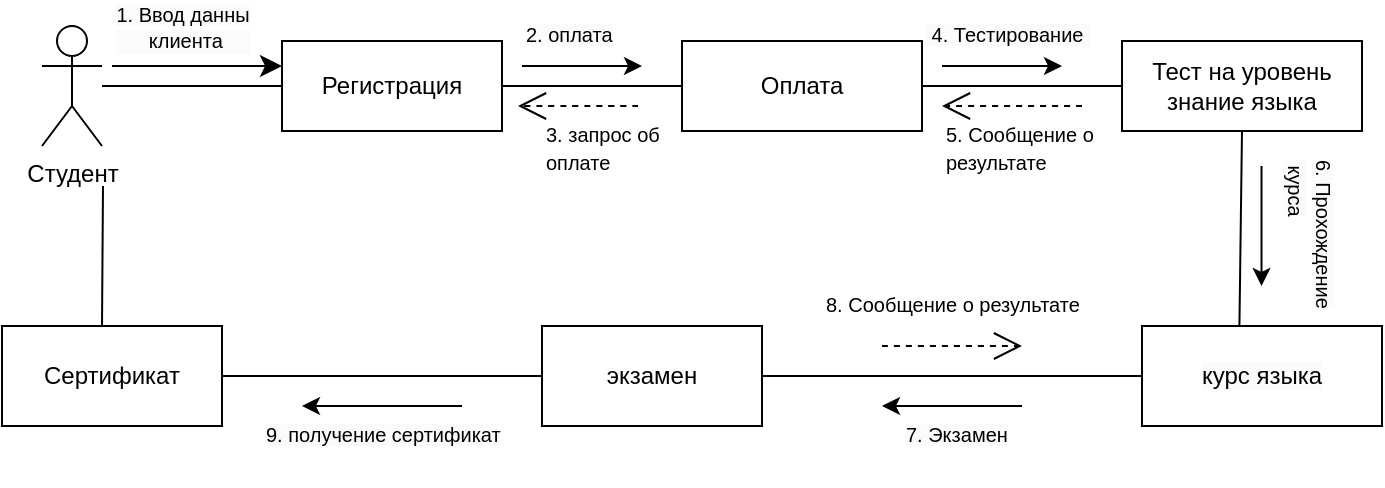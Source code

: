 <mxfile version="24.3.1" type="github">
  <diagram name="Page-1" id="PJl3lgmpc5ZyzjWu6n-7">
    <mxGraphModel dx="581" dy="336" grid="1" gridSize="10" guides="1" tooltips="1" connect="1" arrows="1" fold="1" page="1" pageScale="1" pageWidth="827" pageHeight="1169" math="0" shadow="0">
      <root>
        <mxCell id="0" />
        <mxCell id="1" parent="0" />
        <mxCell id="sNdsVeNTIzBjEgen2DAB-1" value="Студент" style="shape=umlActor;verticalLabelPosition=bottom;verticalAlign=top;html=1;outlineConnect=0;" vertex="1" parent="1">
          <mxGeometry x="100" y="210" width="30" height="60" as="geometry" />
        </mxCell>
        <mxCell id="sNdsVeNTIzBjEgen2DAB-2" value="Регистрация" style="rounded=0;whiteSpace=wrap;html=1;" vertex="1" parent="1">
          <mxGeometry x="220" y="217.5" width="110" height="45" as="geometry" />
        </mxCell>
        <mxCell id="sNdsVeNTIzBjEgen2DAB-3" value="Оплата" style="rounded=0;whiteSpace=wrap;html=1;" vertex="1" parent="1">
          <mxGeometry x="420" y="217.5" width="120" height="45" as="geometry" />
        </mxCell>
        <mxCell id="sNdsVeNTIzBjEgen2DAB-4" value="Тест на уровень знание языка" style="rounded=0;whiteSpace=wrap;html=1;" vertex="1" parent="1">
          <mxGeometry x="640" y="217.5" width="120" height="45" as="geometry" />
        </mxCell>
        <mxCell id="sNdsVeNTIzBjEgen2DAB-5" value="экзамен" style="rounded=0;whiteSpace=wrap;html=1;" vertex="1" parent="1">
          <mxGeometry x="350" y="360" width="110" height="50" as="geometry" />
        </mxCell>
        <mxCell id="sNdsVeNTIzBjEgen2DAB-6" value="&lt;span style=&quot;color: rgb(0, 0, 0); font-family: Helvetica; font-size: 12px; font-style: normal; font-variant-ligatures: normal; font-variant-caps: normal; font-weight: 400; letter-spacing: normal; orphans: 2; text-align: center; text-indent: 0px; text-transform: none; widows: 2; word-spacing: 0px; -webkit-text-stroke-width: 0px; white-space: normal; background-color: rgb(251, 251, 251); text-decoration-thickness: initial; text-decoration-style: initial; text-decoration-color: initial; display: inline !important; float: none;&quot;&gt;курс языка&lt;/span&gt;" style="rounded=0;whiteSpace=wrap;html=1;" vertex="1" parent="1">
          <mxGeometry x="650" y="360" width="120" height="50" as="geometry" />
        </mxCell>
        <mxCell id="sNdsVeNTIzBjEgen2DAB-7" value="Сертификат" style="rounded=0;whiteSpace=wrap;html=1;" vertex="1" parent="1">
          <mxGeometry x="80" y="360" width="110" height="50" as="geometry" />
        </mxCell>
        <mxCell id="sNdsVeNTIzBjEgen2DAB-11" value="" style="endArrow=none;html=1;rounded=0;entryX=0;entryY=0.5;entryDx=0;entryDy=0;" edge="1" parent="1" source="sNdsVeNTIzBjEgen2DAB-1" target="sNdsVeNTIzBjEgen2DAB-2">
          <mxGeometry width="50" height="50" relative="1" as="geometry">
            <mxPoint x="130" y="360" as="sourcePoint" />
            <mxPoint x="180" y="310" as="targetPoint" />
          </mxGeometry>
        </mxCell>
        <mxCell id="sNdsVeNTIzBjEgen2DAB-12" value="" style="endArrow=none;html=1;rounded=0;entryX=0;entryY=0.5;entryDx=0;entryDy=0;exitX=1;exitY=0.5;exitDx=0;exitDy=0;" edge="1" parent="1" source="sNdsVeNTIzBjEgen2DAB-2" target="sNdsVeNTIzBjEgen2DAB-3">
          <mxGeometry width="50" height="50" relative="1" as="geometry">
            <mxPoint x="290" y="340" as="sourcePoint" />
            <mxPoint x="340" y="290" as="targetPoint" />
          </mxGeometry>
        </mxCell>
        <mxCell id="sNdsVeNTIzBjEgen2DAB-13" value="" style="endArrow=none;html=1;rounded=0;entryX=0;entryY=0.5;entryDx=0;entryDy=0;exitX=1;exitY=0.5;exitDx=0;exitDy=0;" edge="1" parent="1" source="sNdsVeNTIzBjEgen2DAB-3" target="sNdsVeNTIzBjEgen2DAB-4">
          <mxGeometry width="50" height="50" relative="1" as="geometry">
            <mxPoint x="460" y="330" as="sourcePoint" />
            <mxPoint x="510" y="280" as="targetPoint" />
          </mxGeometry>
        </mxCell>
        <mxCell id="sNdsVeNTIzBjEgen2DAB-14" value="" style="endArrow=none;html=1;rounded=0;entryX=0.5;entryY=1;entryDx=0;entryDy=0;exitX=0.406;exitY=-0.007;exitDx=0;exitDy=0;exitPerimeter=0;" edge="1" parent="1" source="sNdsVeNTIzBjEgen2DAB-6" target="sNdsVeNTIzBjEgen2DAB-4">
          <mxGeometry width="50" height="50" relative="1" as="geometry">
            <mxPoint x="590" y="330" as="sourcePoint" />
            <mxPoint x="640" y="280" as="targetPoint" />
          </mxGeometry>
        </mxCell>
        <mxCell id="sNdsVeNTIzBjEgen2DAB-15" value="" style="endArrow=none;html=1;rounded=0;entryX=0;entryY=0.5;entryDx=0;entryDy=0;exitX=1;exitY=0.5;exitDx=0;exitDy=0;" edge="1" parent="1" source="sNdsVeNTIzBjEgen2DAB-5" target="sNdsVeNTIzBjEgen2DAB-6">
          <mxGeometry width="50" height="50" relative="1" as="geometry">
            <mxPoint x="460" y="480" as="sourcePoint" />
            <mxPoint x="510" y="430" as="targetPoint" />
          </mxGeometry>
        </mxCell>
        <mxCell id="sNdsVeNTIzBjEgen2DAB-16" value="" style="endArrow=none;html=1;rounded=0;entryX=0;entryY=0.5;entryDx=0;entryDy=0;exitX=1;exitY=0.5;exitDx=0;exitDy=0;" edge="1" parent="1" source="sNdsVeNTIzBjEgen2DAB-7" target="sNdsVeNTIzBjEgen2DAB-5">
          <mxGeometry width="50" height="50" relative="1" as="geometry">
            <mxPoint x="330" y="500" as="sourcePoint" />
            <mxPoint x="380" y="450" as="targetPoint" />
          </mxGeometry>
        </mxCell>
        <mxCell id="sNdsVeNTIzBjEgen2DAB-17" value="" style="endArrow=none;html=1;rounded=0;exitX=0.25;exitY=0;exitDx=0;exitDy=0;" edge="1" parent="1">
          <mxGeometry width="50" height="50" relative="1" as="geometry">
            <mxPoint x="130" y="360" as="sourcePoint" />
            <mxPoint x="130.5" y="290" as="targetPoint" />
          </mxGeometry>
        </mxCell>
        <mxCell id="sNdsVeNTIzBjEgen2DAB-18" value="&lt;font style=&quot;background-color: rgb(251, 251, 251); font-size: 10px;&quot;&gt;1. Ввод данны&lt;/font&gt;&lt;div style=&quot;background-color: rgb(251, 251, 251); font-size: 10px;&quot;&gt;&amp;nbsp;клиента&lt;/div&gt;" style="endArrow=classic;html=1;rounded=0;fontSize=12;startSize=8;endSize=8;curved=1;" edge="1" parent="1">
          <mxGeometry x="-0.176" y="20" width="50" height="50" relative="1" as="geometry">
            <mxPoint x="135" y="230" as="sourcePoint" />
            <mxPoint x="220" y="230" as="targetPoint" />
            <mxPoint as="offset" />
          </mxGeometry>
        </mxCell>
        <mxCell id="sNdsVeNTIzBjEgen2DAB-19" value="&lt;span style=&quot;color: rgb(0, 0, 0); font-family: Helvetica; font-size: 10px; font-style: normal; font-variant-ligatures: normal; font-variant-caps: normal; font-weight: 400; letter-spacing: normal; orphans: 2; text-align: center; text-indent: 0px; text-transform: none; widows: 2; word-spacing: 0px; -webkit-text-stroke-width: 0px; white-space: nowrap; background-color: rgb(251, 251, 251); text-decoration-thickness: initial; text-decoration-style: initial; text-decoration-color: initial; display: inline !important; float: none;&quot;&gt;2. оплата&lt;/span&gt;" style="text;whiteSpace=wrap;html=1;" vertex="1" parent="1">
          <mxGeometry x="340" y="200" width="56" height="20" as="geometry" />
        </mxCell>
        <mxCell id="sNdsVeNTIzBjEgen2DAB-20" value="" style="endArrow=classic;html=1;rounded=0;" edge="1" parent="1">
          <mxGeometry width="50" height="50" relative="1" as="geometry">
            <mxPoint x="340" y="230" as="sourcePoint" />
            <mxPoint x="400" y="230" as="targetPoint" />
          </mxGeometry>
        </mxCell>
        <mxCell id="sNdsVeNTIzBjEgen2DAB-21" value="" style="endArrow=classic;html=1;rounded=0;" edge="1" parent="1">
          <mxGeometry width="50" height="50" relative="1" as="geometry">
            <mxPoint x="550" y="230" as="sourcePoint" />
            <mxPoint x="610" y="230" as="targetPoint" />
          </mxGeometry>
        </mxCell>
        <mxCell id="sNdsVeNTIzBjEgen2DAB-22" value="" style="endArrow=classic;html=1;rounded=0;" edge="1" parent="1">
          <mxGeometry width="50" height="50" relative="1" as="geometry">
            <mxPoint x="709.76" y="280" as="sourcePoint" />
            <mxPoint x="709.76" y="340" as="targetPoint" />
          </mxGeometry>
        </mxCell>
        <mxCell id="sNdsVeNTIzBjEgen2DAB-23" value="" style="endArrow=classic;html=1;rounded=0;" edge="1" parent="1">
          <mxGeometry width="50" height="50" relative="1" as="geometry">
            <mxPoint x="590" y="400" as="sourcePoint" />
            <mxPoint x="520" y="400" as="targetPoint" />
          </mxGeometry>
        </mxCell>
        <mxCell id="sNdsVeNTIzBjEgen2DAB-24" value="" style="endArrow=classic;html=1;rounded=0;" edge="1" parent="1">
          <mxGeometry width="50" height="50" relative="1" as="geometry">
            <mxPoint x="310" y="400" as="sourcePoint" />
            <mxPoint x="230" y="400" as="targetPoint" />
          </mxGeometry>
        </mxCell>
        <mxCell id="sNdsVeNTIzBjEgen2DAB-25" value="" style="endArrow=open;endSize=12;dashed=1;html=1;rounded=0;fontSize=12;curved=1;" edge="1" parent="1">
          <mxGeometry y="-13" width="160" relative="1" as="geometry">
            <mxPoint x="398" y="250.0" as="sourcePoint" />
            <mxPoint x="338" y="250.0" as="targetPoint" />
            <mxPoint as="offset" />
          </mxGeometry>
        </mxCell>
        <mxCell id="sNdsVeNTIzBjEgen2DAB-26" value="&lt;span style=&quot;color: rgb(0, 0, 0); font-family: Helvetica; font-size: 10px; font-style: normal; font-variant-ligatures: normal; font-variant-caps: normal; font-weight: 400; letter-spacing: normal; orphans: 2; text-align: center; text-indent: 0px; text-transform: none; widows: 2; word-spacing: 0px; -webkit-text-stroke-width: 0px; white-space: nowrap; background-color: rgb(255, 255, 255); text-decoration-thickness: initial; text-decoration-style: initial; text-decoration-color: initial; display: inline !important; float: none;&quot;&gt;3. запрос об&amp;nbsp;&lt;/span&gt;&lt;div&gt;&lt;span style=&quot;color: rgb(0, 0, 0); font-family: Helvetica; font-size: 10px; font-style: normal; font-variant-ligatures: normal; font-variant-caps: normal; font-weight: 400; letter-spacing: normal; orphans: 2; text-align: center; text-indent: 0px; text-transform: none; widows: 2; word-spacing: 0px; -webkit-text-stroke-width: 0px; white-space: nowrap; background-color: rgb(255, 255, 255); text-decoration-thickness: initial; text-decoration-style: initial; text-decoration-color: initial; display: inline !important; float: none;&quot;&gt;оплате&lt;/span&gt;&lt;/div&gt;" style="text;whiteSpace=wrap;html=1;" vertex="1" parent="1">
          <mxGeometry x="350" y="250" width="60" height="30" as="geometry" />
        </mxCell>
        <mxCell id="sNdsVeNTIzBjEgen2DAB-27" value="&lt;span style=&quot;color: rgb(0, 0, 0); font-family: Helvetica; font-size: 10px; font-style: normal; font-variant-ligatures: normal; font-variant-caps: normal; font-weight: 400; letter-spacing: normal; orphans: 2; text-align: center; text-indent: 0px; text-transform: none; widows: 2; word-spacing: 0px; -webkit-text-stroke-width: 0px; white-space: nowrap; background-color: rgb(251, 251, 251); text-decoration-thickness: initial; text-decoration-style: initial; text-decoration-color: initial; display: inline !important; float: none;&quot;&gt;&amp;nbsp;4. Тестирование&amp;nbsp;&lt;/span&gt;" style="text;whiteSpace=wrap;html=1;" vertex="1" parent="1">
          <mxGeometry x="540" y="200" width="90" height="20" as="geometry" />
        </mxCell>
        <mxCell id="sNdsVeNTIzBjEgen2DAB-28" value="&lt;span style=&quot;color: rgb(0, 0, 0); font-family: Helvetica; font-size: 10px; font-style: normal; font-variant-ligatures: normal; font-variant-caps: normal; font-weight: 400; letter-spacing: normal; orphans: 2; text-align: center; text-indent: 0px; text-transform: none; widows: 2; word-spacing: 0px; -webkit-text-stroke-width: 0px; white-space: nowrap; background-color: rgb(255, 255, 255); text-decoration-thickness: initial; text-decoration-style: initial; text-decoration-color: initial; display: inline !important; float: none;&quot;&gt;5. Сообщение о&amp;nbsp;&lt;/span&gt;&lt;div&gt;&lt;span style=&quot;color: rgb(0, 0, 0); font-family: Helvetica; font-size: 10px; font-style: normal; font-variant-ligatures: normal; font-variant-caps: normal; font-weight: 400; letter-spacing: normal; orphans: 2; text-align: center; text-indent: 0px; text-transform: none; widows: 2; word-spacing: 0px; -webkit-text-stroke-width: 0px; white-space: nowrap; background-color: rgb(255, 255, 255); text-decoration-thickness: initial; text-decoration-style: initial; text-decoration-color: initial; display: inline !important; float: none;&quot;&gt;результате&lt;/span&gt;&lt;/div&gt;" style="text;whiteSpace=wrap;html=1;" vertex="1" parent="1">
          <mxGeometry x="550" y="250" width="80" height="40" as="geometry" />
        </mxCell>
        <mxCell id="sNdsVeNTIzBjEgen2DAB-29" value="" style="endArrow=open;endSize=12;dashed=1;html=1;rounded=0;fontSize=12;curved=1;" edge="1" parent="1">
          <mxGeometry y="-13" width="160" relative="1" as="geometry">
            <mxPoint x="620" y="250" as="sourcePoint" />
            <mxPoint x="550" y="250" as="targetPoint" />
            <mxPoint as="offset" />
          </mxGeometry>
        </mxCell>
        <mxCell id="sNdsVeNTIzBjEgen2DAB-30" value="&lt;span style=&quot;color: rgb(0, 0, 0); font-family: Helvetica; font-size: 10px; font-style: normal; font-variant-ligatures: normal; font-variant-caps: normal; font-weight: 400; letter-spacing: normal; orphans: 2; text-align: center; text-indent: 0px; text-transform: none; widows: 2; word-spacing: 0px; -webkit-text-stroke-width: 0px; white-space: nowrap; background-color: rgb(251, 251, 251); text-decoration-thickness: initial; text-decoration-style: initial; text-decoration-color: initial; display: inline !important; float: none;&quot;&gt;6. Прохождение&lt;/span&gt;&lt;div&gt;&lt;span style=&quot;color: rgb(0, 0, 0); font-family: Helvetica; font-size: 10px; font-style: normal; font-variant-ligatures: normal; font-variant-caps: normal; font-weight: 400; letter-spacing: normal; orphans: 2; text-align: center; text-indent: 0px; text-transform: none; widows: 2; word-spacing: 0px; -webkit-text-stroke-width: 0px; white-space: nowrap; background-color: rgb(251, 251, 251); text-decoration-thickness: initial; text-decoration-style: initial; text-decoration-color: initial; display: inline !important; float: none;&quot;&gt;&amp;nbsp;курса&lt;/span&gt;&lt;/div&gt;" style="text;whiteSpace=wrap;html=1;flipV=0;flipH=0;rotation=90;" vertex="1" parent="1">
          <mxGeometry x="705" y="305" width="80" height="20" as="geometry" />
        </mxCell>
        <mxCell id="sNdsVeNTIzBjEgen2DAB-31" value="&lt;span style=&quot;color: rgb(0, 0, 0); font-family: Helvetica; font-size: 10px; font-style: normal; font-variant-ligatures: normal; font-variant-caps: normal; font-weight: 400; letter-spacing: normal; orphans: 2; text-align: center; text-indent: 0px; text-transform: none; widows: 2; word-spacing: 0px; -webkit-text-stroke-width: 0px; white-space: nowrap; background-color: rgb(251, 251, 251); text-decoration-thickness: initial; text-decoration-style: initial; text-decoration-color: initial; display: inline !important; float: none;&quot;&gt;7. Экзамен&lt;/span&gt;" style="text;whiteSpace=wrap;html=1;" vertex="1" parent="1">
          <mxGeometry x="530" y="400" width="60" height="20" as="geometry" />
        </mxCell>
        <mxCell id="sNdsVeNTIzBjEgen2DAB-32" value="&lt;span style=&quot;color: rgb(0, 0, 0); font-family: Helvetica; font-size: 10px; font-style: normal; font-variant-ligatures: normal; font-variant-caps: normal; font-weight: 400; letter-spacing: normal; orphans: 2; text-align: center; text-indent: 0px; text-transform: none; widows: 2; word-spacing: 0px; -webkit-text-stroke-width: 0px; white-space: nowrap; background-color: rgb(255, 255, 255); text-decoration-thickness: initial; text-decoration-style: initial; text-decoration-color: initial; display: inline !important; float: none;&quot;&gt;8. Сообщение о результате&lt;/span&gt;" style="text;whiteSpace=wrap;html=1;" vertex="1" parent="1">
          <mxGeometry x="490" y="335" width="130" height="25" as="geometry" />
        </mxCell>
        <mxCell id="sNdsVeNTIzBjEgen2DAB-33" value="" style="endArrow=open;endSize=12;dashed=1;html=1;rounded=0;fontSize=12;curved=1;" edge="1" parent="1">
          <mxGeometry y="-13" width="160" relative="1" as="geometry">
            <mxPoint x="520" y="370" as="sourcePoint" />
            <mxPoint x="590" y="370" as="targetPoint" />
            <mxPoint as="offset" />
          </mxGeometry>
        </mxCell>
        <mxCell id="sNdsVeNTIzBjEgen2DAB-34" value="&lt;span style=&quot;color: rgb(0, 0, 0); font-family: Helvetica; font-size: 10px; font-style: normal; font-variant-ligatures: normal; font-variant-caps: normal; font-weight: 400; letter-spacing: normal; orphans: 2; text-align: center; text-indent: 0px; text-transform: none; widows: 2; word-spacing: 0px; -webkit-text-stroke-width: 0px; white-space: nowrap; background-color: rgb(251, 251, 251); text-decoration-thickness: initial; text-decoration-style: initial; text-decoration-color: initial; display: inline !important; float: none;&quot;&gt;9. получение сертификат&lt;/span&gt;" style="text;whiteSpace=wrap;html=1;" vertex="1" parent="1">
          <mxGeometry x="210" y="400" width="150" height="40" as="geometry" />
        </mxCell>
      </root>
    </mxGraphModel>
  </diagram>
</mxfile>
